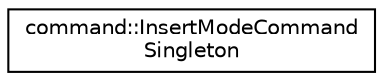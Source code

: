 digraph "Graphical Class Hierarchy"
{
 // LATEX_PDF_SIZE
  edge [fontname="Helvetica",fontsize="10",labelfontname="Helvetica",labelfontsize="10"];
  node [fontname="Helvetica",fontsize="10",shape=record];
  rankdir="LR";
  Node0 [label="command::InsertModeCommand\lSingleton",height=0.2,width=0.4,color="black", fillcolor="white", style="filled",URL="$classcommand_1_1InsertModeCommandSingleton.html",tooltip=" "];
}
